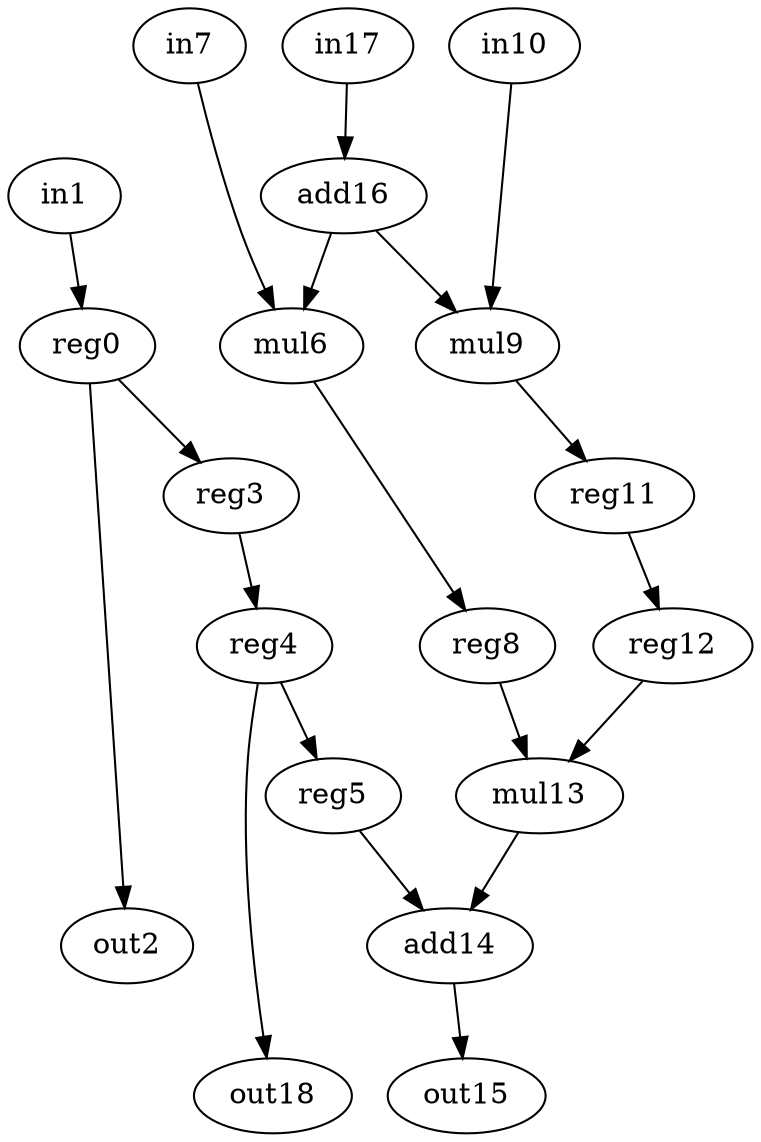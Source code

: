 digraph doitgen {
    0 [label = reg0 op = reg ] ;
    1 [label = in1 op = in ] ;
    2 [label = out2 op = out ] ;
    3 [label = reg3 op = reg ] ;
    4 [label = reg4 op = reg ] ;
    5 [label = reg5 op = reg ] ;
    6 [label = mul6 op = mul ] ;
    7 [label = in7 op = in ] ;
    8 [label = reg8 op = reg ] ;
    9 [label = mul9 op = mul ] ;
    10 [label = in10 op = in ] ;
    11 [label = reg11 op = reg ] ;
    12 [label = reg12 op = reg ] ;
    13 [label = mul13 op = mul ] ;
    14 [label = add14 op = add ] ;
    15 [label = out15 op = out ] ;
    16 [label = add16 op = addi value = 2 ] ;
    17 [label = in17 op = in ] ;
    18 [label = out18 op = out ] ;
    
    1 -> 0 [port = 0  weight = 0 ] ;
    0 -> 2 [port = 0  weight = 0 ] ;
    0 -> 3 [port = 0  weight = 0 ] ;
    3 -> 4 [port = 0  weight = 0 ] ;
    4 -> 5 [port = 0  weight = 0 ] ;
    7 -> 6 [port = 0  weight = 0 ] ;
    16 -> 6 [port = 1  weight = 0 ] ;
    6 -> 8 [port = 0  weight = 0 ] ;
    10 -> 9 [port = 0  weight = 0 ] ;
    16 -> 9 [port = 1  weight = 0 ] ;
    9 -> 11 [port = 0  weight = 0 ] ;
    11 -> 12 [port = 0  weight = 0 ] ;
    8 -> 13 [port = 0  weight = 0 ] ;
    12 -> 13 [port = 1  weight = 0 ] ;
    5 -> 14 [port = 0  weight = 0 ] ;
    13 -> 14 [port = 1  weight = 0 ] ;
    4 -> 18 [port = 0  weight = 0 ] ;
    14 -> 15 [port = 0  weight = 0 ] ;
    17 -> 16 [port = 0  weight = 0 ] ;
}